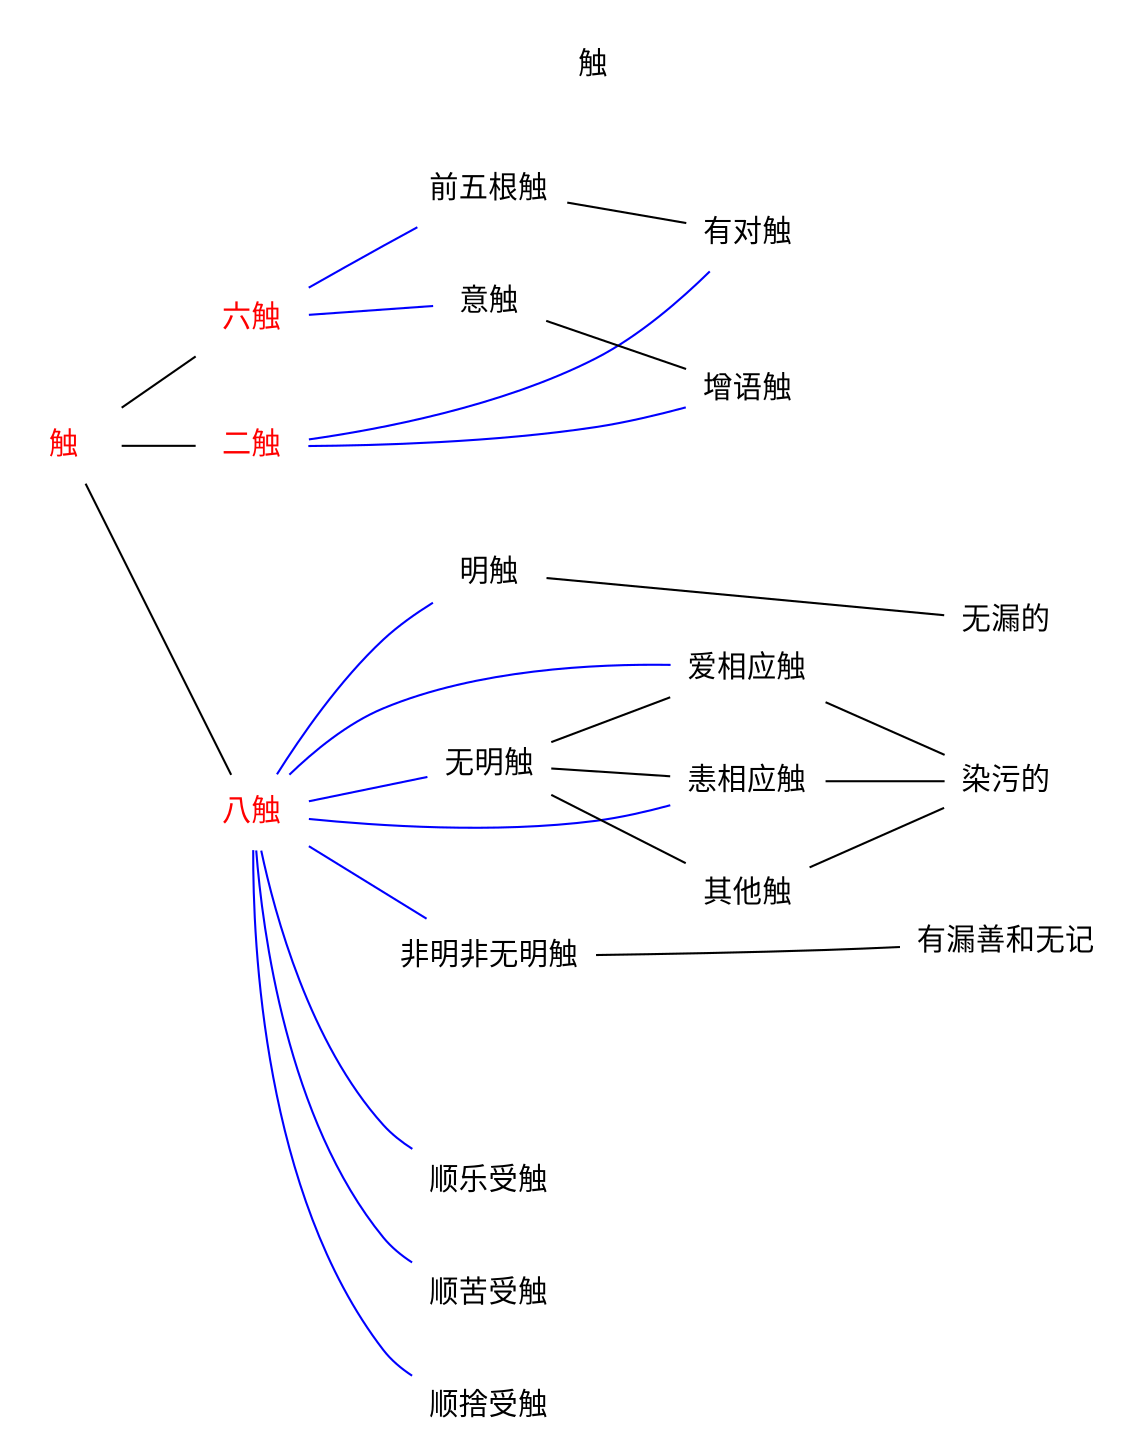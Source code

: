 graph 世间品 {
    layout = dot
    rankdir = LR
    splines=true
    node [shape = none ]
    
    labelloc = t
    label = "
            触\l  
            "    
    触 [fontcolor = red]
    六触 [fontcolor = red]
    二触 [fontcolor = red]
    八触 [fontcolor = red]

    触 -- {六触,二触,八触}  
    六触 -- {前五根触,意触} [color=blue]
    前五根触 -- 有对触
    意触 -- 增语触
    二触 -- {有对触,增语触} [color=blue]
    八触 -- {明触,无明触,非明非无明触,爱相应触,恚相应触,顺乐受触,顺苦受触,顺捨受触} [color=blue]
    明触 -- 无漏的
    无明触 -- {爱相应触,恚相应触,其他触} -- 染污的
    非明非无明触 -- 有漏善和无记

    temp [style=invis]
    {rank = same 六触 -- 二触 -- 八触 [style=invis]}
    {rank = same 前五根触 -- 意触 [style=invis]}
    {rank = same 无漏的 -- 染污的 -- 有漏善和无记 [style=invis]}
    {rank = same 明触 -- 无明触 -- 非明非无明触 -- temp -- 顺乐受触 -- 顺苦受触 -- 顺捨受触 [style=invis]}
    {rank = same 爱相应触 -- 恚相应触 -- 其他触 [style=invis]}

}